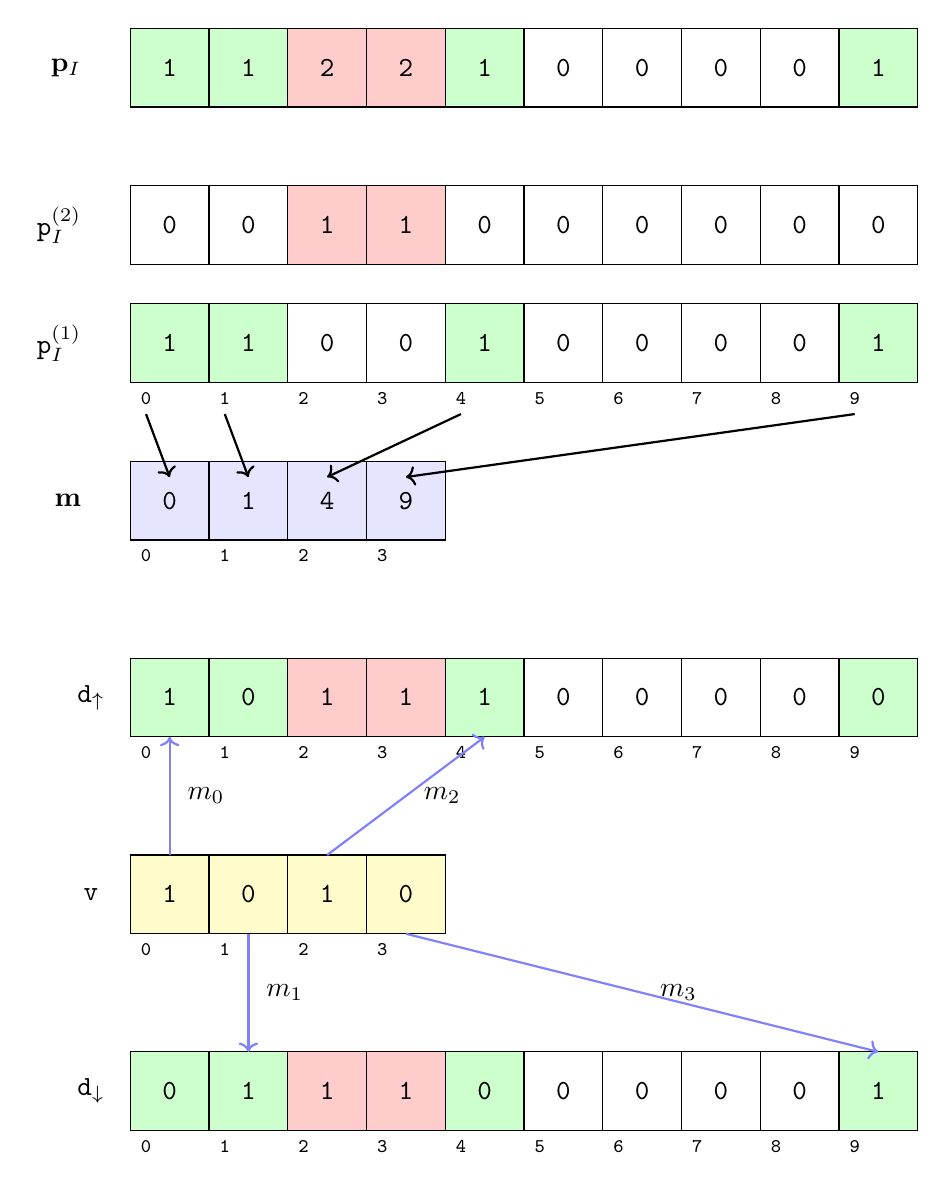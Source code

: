 \begin{tikzpicture}


   \node[left] at (-0.5,2) {$\mathbf{p}_I$};
   \node[left] at (-0.5, 0.) {$\mathtt{p}_I^{(2)}$};
   \node[left] at (-0.5,-1.5) {$\mathtt{p}_I^{(1)}$};
   \node[left] at (-0.5,-3.5) {$\mathbf{m}$};
   
	\foreach \x in {0,...,9} {
	 	\draw (\x,1.5) rectangle (\x+1,2.5);
	 	\draw (\x,0.5) rectangle (\x+1,-0.5);
	 	\draw (\x,-1) rectangle (\x+1,-2);

		\node at (\x+0.2,-2.2) { \scriptsize \texttt{\x} };
	}

	\foreach \x in {2,3} {
 		\draw[fill=red!20!white] (\x,1.5) rectangle (\x+1,2.5);
 		\draw[fill=red!20!white] (\x,0.5) rectangle (\x+1,-0.5);
		\node at (\x+0.5,2) { \texttt{2} };
		\node at (\x+0.5,0) { \texttt{1} };
		\node at (\x+0.5,-1.5) { \texttt{0} };

	}

	\foreach \x in {5,6,7,8} {
		\node at (\x+0.5,2) { \texttt{0} };
		\node at (\x+0.5,0) { \texttt{0} };
		\node at (\x+0.5,-1.5) { \texttt{0} };
	}

	\foreach \x in {0,1,4,9} {
 		\draw[fill=green!20!white] (\x,1.5) rectangle (\x+1,2.5);
 		\draw[fill=green!20!white] (\x,-1) rectangle (\x+1,-2);
		\node at (\x+0.5,2) { \texttt{1} };
		\node at (\x+0.5,0) { \texttt{0} };
		\node at (\x+0.5,-1.5) { \texttt{1} };
	}

	\foreach \x in {0,...,3} {
	    	\draw [fill=blue!10!white]  (\x,-4) rectangle (\x+1,-3);
    		\node at (\x+0.2,-4.2)  { \scriptsize \texttt{\x} };
    }

    \node at (0.5,-3.5) { \texttt{0} };
    \draw [<-,thick] (0.5,-3.2) -- (0.2,-2.4);
    
    \node at (1.5,-3.5) { \texttt{1} };
    \draw [<-,thick] (1.5,-3.2) -- (1.2,-2.4);

    \node at (2.5,-3.5) { \texttt{4} };
    \draw [<-,thick] (2.5,-3.2) -- (4.2,-2.4);
    
    \node at (3.5,-3.5) { \texttt{9} };
    \draw [<-,thick] (3.5,-3.2) -- (9.2,-2.4);
    

\newcommand\YY{-8.5}

   \node at (-0.5,2.5+\YY) { $\mathtt{d}_\uparrow$ };
   \node at (-0.5,-2.5+\YY) { $\mathtt{d}_\downarrow$ };

    % Up and Down strings
	\foreach \x in {0,...,9} {
	 	\draw (\x,2+\YY) rectangle (\x+1,3+\YY);
	 	\draw (\x,-2+\YY) rectangle (\x+1,-3+\YY);
		\node at (\x+0.2,1.8+\YY) { \scriptsize \texttt{\x} };
		\node at (\x+0.2,-3.2+\YY) { \scriptsize \texttt{\x} };
	}

    % v
   \node at (-0.5,0+\YY) { $\mathtt{v}$ };
	\foreach \x in {0,...,3} {
	 	\draw[fill=yellow!20!white] (\x,-0.5+\YY) rectangle (\x+1,0.5+\YY) ;	
		\node at (\x+0.2,-0.7+\YY) { \scriptsize \texttt{\x} };
	}

    % Singly occupied
	\foreach[evaluate=\y using int(\x*\x), evaluate=\z using int((-1)^(\y))] \x in {0,...,3} { 

	 	\draw[fill=green!20!white] (\y,2*\z+\YY) rectangle (\y+1,3*\z+\YY);
	 	\draw[fill=green!20!white] (\y,-2*\z+\YY) rectangle (\y+1,-3*\z+\YY);
		\draw [<-,thick,color=blue!50!white] (\y+0.5,2*\z+\YY) -- (\x+0.5,0.5*\z+\YY) node[midway,right,color=black] { $\;m_\x$ } ;
		\node at (\y+0.5,\z*2.5+\YY) { \texttt{1} };
		\node at (\y+0.5,-\z*2.5+\YY) { \texttt{0} };

	}

    % Doubly occupied
	\foreach \x in {2,3} {
 		\draw[fill=red!20!white] (\x,2+\YY) rectangle (\x+1,3+\YY);
 		\draw[fill=red!20!white] (\x,-2+\YY) rectangle (\x+1,-3+\YY);
		\node at (\x+0.5,2.5+\YY) { \texttt{1} };
		\node at (\x+0.5,-2.5+\YY) { \texttt{1} };
	}

    % Unoccupied
	\foreach \x in {5,6,7,8} {
		\node at (\x+0.5,2.5+\YY) { \texttt{0} };
		\node at (\x+0.5,-2.5+\YY) { \texttt{0} };
	}

    % Up in p (1)
	\foreach \x in {0,2} {
		\node at (\x+0.5,0.+\YY) { \texttt{1} };
	}

    % Down in p (0)
	\foreach \x in {1,3} {
		\node at (\x+0.5,0.+\YY) { \texttt{0} };
	}


\end{tikzpicture}




